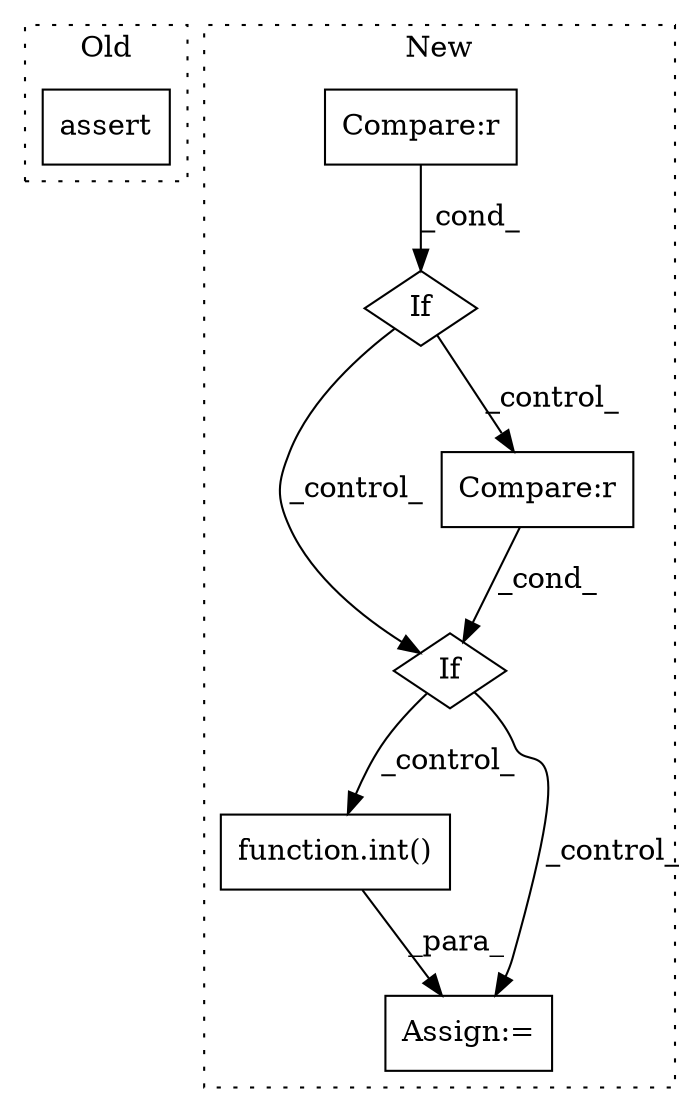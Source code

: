 digraph G {
subgraph cluster0 {
1 [label="assert" a="65" s="1315" l="7" shape="box"];
label = "Old";
style="dotted";
}
subgraph cluster1 {
2 [label="function.int()" a="75" s="564,592" l="4,1" shape="box"];
3 [label="Assign:=" a="68" s="561" l="3" shape="box"];
4 [label="If" a="96" s="491" l="3" shape="diamond"];
5 [label="Compare:r" a="40" s="494" l="26" shape="box"];
6 [label="Compare:r" a="40" s="446" l="35" shape="box"];
7 [label="If" a="96" s="443" l="3" shape="diamond"];
label = "New";
style="dotted";
}
2 -> 3 [label="_para_"];
4 -> 2 [label="_control_"];
4 -> 3 [label="_control_"];
5 -> 4 [label="_cond_"];
6 -> 7 [label="_cond_"];
7 -> 4 [label="_control_"];
7 -> 5 [label="_control_"];
}